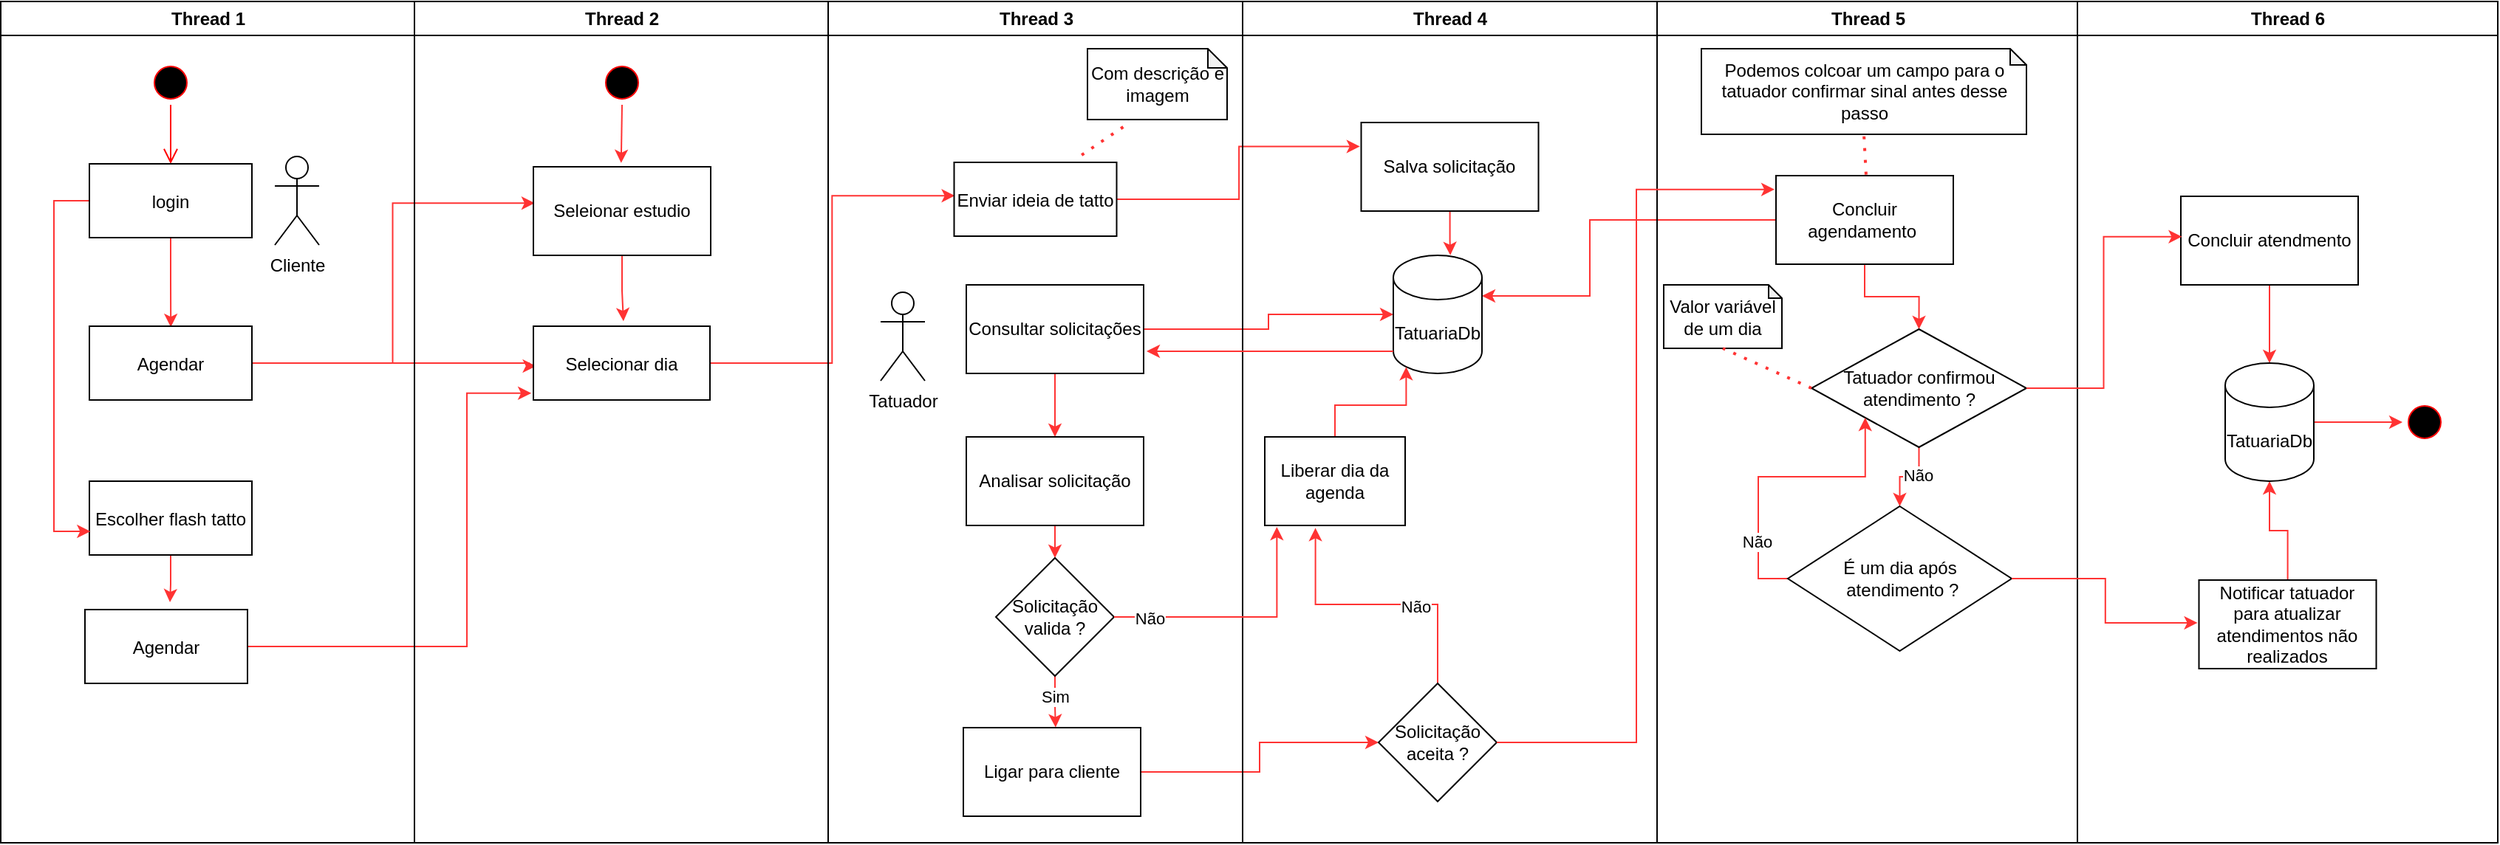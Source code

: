 <mxfile version="20.5.1" type="github">
  <diagram name="Page-1" id="e7e014a7-5840-1c2e-5031-d8a46d1fe8dd">
    <mxGraphModel dx="865" dy="483" grid="1" gridSize="10" guides="1" tooltips="1" connect="1" arrows="1" fold="1" page="1" pageScale="1" pageWidth="1169" pageHeight="826" background="none" math="0" shadow="0">
      <root>
        <mxCell id="0" />
        <mxCell id="1" parent="0" />
        <mxCell id="ztdWmv5zP2fgJ_LVbqPv-54" style="edgeStyle=orthogonalEdgeStyle;rounded=0;orthogonalLoop=1;jettySize=auto;html=1;entryX=-0.012;entryY=0.908;entryDx=0;entryDy=0;entryPerimeter=0;strokeColor=#FF3333;" edge="1" parent="1" source="ztdWmv5zP2fgJ_LVbqPv-52" target="ztdWmv5zP2fgJ_LVbqPv-48">
          <mxGeometry relative="1" as="geometry">
            <Array as="points">
              <mxPoint x="480" y="565" />
              <mxPoint x="480" y="393" />
            </Array>
          </mxGeometry>
        </mxCell>
        <mxCell id="ztdWmv5zP2fgJ_LVbqPv-56" style="edgeStyle=orthogonalEdgeStyle;rounded=0;orthogonalLoop=1;jettySize=auto;html=1;entryX=0.005;entryY=0.452;entryDx=0;entryDy=0;entryPerimeter=0;strokeColor=#FF3333;" edge="1" parent="1" source="ztdWmv5zP2fgJ_LVbqPv-48" target="33">
          <mxGeometry relative="1" as="geometry" />
        </mxCell>
        <mxCell id="ztdWmv5zP2fgJ_LVbqPv-78" style="edgeStyle=orthogonalEdgeStyle;rounded=0;orthogonalLoop=1;jettySize=auto;html=1;entryX=-0.007;entryY=0.27;entryDx=0;entryDy=0;entryPerimeter=0;strokeColor=#FF3333;" edge="1" parent="1" source="33" target="ztdWmv5zP2fgJ_LVbqPv-77">
          <mxGeometry relative="1" as="geometry" />
        </mxCell>
        <mxCell id="ztdWmv5zP2fgJ_LVbqPv-82" style="edgeStyle=orthogonalEdgeStyle;rounded=0;orthogonalLoop=1;jettySize=auto;html=1;entryX=0;entryY=0.5;entryDx=0;entryDy=0;entryPerimeter=0;strokeColor=#FF3333;" edge="1" parent="1" source="ztdWmv5zP2fgJ_LVbqPv-63" target="ztdWmv5zP2fgJ_LVbqPv-76">
          <mxGeometry relative="1" as="geometry" />
        </mxCell>
        <mxCell id="ztdWmv5zP2fgJ_LVbqPv-119" style="edgeStyle=orthogonalEdgeStyle;rounded=0;orthogonalLoop=1;jettySize=auto;html=1;entryX=0;entryY=0.5;entryDx=0;entryDy=0;strokeColor=#FF3333;" edge="1" parent="1" source="ztdWmv5zP2fgJ_LVbqPv-104" target="ztdWmv5zP2fgJ_LVbqPv-96">
          <mxGeometry relative="1" as="geometry" />
        </mxCell>
        <mxCell id="ztdWmv5zP2fgJ_LVbqPv-143" style="edgeStyle=orthogonalEdgeStyle;rounded=0;orthogonalLoop=1;jettySize=auto;html=1;entryX=1;entryY=0;entryDx=0;entryDy=27.5;entryPerimeter=0;strokeColor=#FF3333;" edge="1" parent="1" source="ztdWmv5zP2fgJ_LVbqPv-122" target="ztdWmv5zP2fgJ_LVbqPv-76">
          <mxGeometry relative="1" as="geometry">
            <Array as="points">
              <mxPoint x="1240" y="276" />
              <mxPoint x="1240" y="328" />
            </Array>
          </mxGeometry>
        </mxCell>
        <mxCell id="ztdWmv5zP2fgJ_LVbqPv-51" style="edgeStyle=orthogonalEdgeStyle;rounded=0;orthogonalLoop=1;jettySize=auto;html=1;entryX=0.008;entryY=0.41;entryDx=0;entryDy=0;entryPerimeter=0;strokeColor=#FF3333;" edge="1" parent="1" source="8" target="ztdWmv5zP2fgJ_LVbqPv-41">
          <mxGeometry relative="1" as="geometry" />
        </mxCell>
        <mxCell id="ztdWmv5zP2fgJ_LVbqPv-50" style="edgeStyle=orthogonalEdgeStyle;rounded=0;orthogonalLoop=1;jettySize=auto;html=1;entryX=0.015;entryY=0.54;entryDx=0;entryDy=0;entryPerimeter=0;strokeColor=#FF3333;" edge="1" parent="1" source="8" target="ztdWmv5zP2fgJ_LVbqPv-48">
          <mxGeometry relative="1" as="geometry">
            <Array as="points">
              <mxPoint x="522" y="373" />
              <mxPoint x="522" y="375" />
            </Array>
          </mxGeometry>
        </mxCell>
        <mxCell id="2" value="Thread 1" style="swimlane;whiteSpace=wrap" parent="1" vertex="1">
          <mxGeometry x="164.5" y="128" width="280" height="570" as="geometry" />
        </mxCell>
        <mxCell id="5" value="" style="ellipse;shape=startState;fillColor=#000000;strokeColor=#ff0000;" parent="2" vertex="1">
          <mxGeometry x="100" y="40" width="30" height="30" as="geometry" />
        </mxCell>
        <mxCell id="6" value="" style="edgeStyle=elbowEdgeStyle;elbow=horizontal;verticalAlign=bottom;endArrow=open;endSize=8;strokeColor=#FF0000;endFill=1;rounded=0" parent="2" source="5" target="7" edge="1">
          <mxGeometry x="100" y="40" as="geometry">
            <mxPoint x="115" y="110" as="targetPoint" />
          </mxGeometry>
        </mxCell>
        <mxCell id="ztdWmv5zP2fgJ_LVbqPv-53" style="edgeStyle=orthogonalEdgeStyle;rounded=0;orthogonalLoop=1;jettySize=auto;html=1;entryX=0.523;entryY=-0.1;entryDx=0;entryDy=0;entryPerimeter=0;strokeColor=#FF3333;" edge="1" parent="2" source="10" target="ztdWmv5zP2fgJ_LVbqPv-52">
          <mxGeometry relative="1" as="geometry" />
        </mxCell>
        <mxCell id="10" value="Escolher flash tatto" style="" parent="2" vertex="1">
          <mxGeometry x="60" y="325" width="110" height="50" as="geometry" />
        </mxCell>
        <mxCell id="ztdWmv5zP2fgJ_LVbqPv-44" style="edgeStyle=orthogonalEdgeStyle;rounded=0;orthogonalLoop=1;jettySize=auto;html=1;entryX=0.006;entryY=0.68;entryDx=0;entryDy=0;entryPerimeter=0;strokeColor=#FF3333;" edge="1" parent="2" source="7" target="10">
          <mxGeometry relative="1" as="geometry">
            <Array as="points">
              <mxPoint x="36" y="135" />
              <mxPoint x="36" y="359" />
            </Array>
          </mxGeometry>
        </mxCell>
        <mxCell id="ztdWmv5zP2fgJ_LVbqPv-45" style="edgeStyle=orthogonalEdgeStyle;rounded=0;orthogonalLoop=1;jettySize=auto;html=1;entryX=0.501;entryY=0.012;entryDx=0;entryDy=0;entryPerimeter=0;strokeColor=#FF3333;" edge="1" parent="2" source="7" target="8">
          <mxGeometry relative="1" as="geometry" />
        </mxCell>
        <mxCell id="7" value="login" style="" parent="2" vertex="1">
          <mxGeometry x="60" y="110" width="110" height="50" as="geometry" />
        </mxCell>
        <mxCell id="8" value="Agendar" style="" parent="2" vertex="1">
          <mxGeometry x="60" y="220" width="110" height="50" as="geometry" />
        </mxCell>
        <mxCell id="ztdWmv5zP2fgJ_LVbqPv-52" value="Agendar" style="" vertex="1" parent="2">
          <mxGeometry x="57" y="412" width="110" height="50" as="geometry" />
        </mxCell>
        <mxCell id="ztdWmv5zP2fgJ_LVbqPv-61" value="Cliente" style="shape=umlActor;verticalLabelPosition=bottom;verticalAlign=top;html=1;outlineConnect=0;" vertex="1" parent="2">
          <mxGeometry x="185.5" y="105" width="30" height="60" as="geometry" />
        </mxCell>
        <mxCell id="4" value="Thread 3" style="swimlane;whiteSpace=wrap" parent="1" vertex="1">
          <mxGeometry x="724.5" y="128" width="280.5" height="570" as="geometry" />
        </mxCell>
        <mxCell id="33" value="Enviar ideia de tatto" style="" parent="4" vertex="1">
          <mxGeometry x="85.25" y="109" width="110" height="50" as="geometry" />
        </mxCell>
        <mxCell id="ztdWmv5zP2fgJ_LVbqPv-59" value="" style="endArrow=none;dashed=1;html=1;dashPattern=1 3;strokeWidth=2;rounded=0;strokeColor=#FF3333;entryX=0.78;entryY=-0.092;entryDx=0;entryDy=0;entryPerimeter=0;exitX=0.31;exitY=0.8;exitDx=0;exitDy=0;exitPerimeter=0;" edge="1" parent="4" target="33">
          <mxGeometry width="50" height="50" relative="1" as="geometry">
            <mxPoint x="199.7" y="85" as="sourcePoint" />
            <mxPoint x="205.5" y="272" as="targetPoint" />
          </mxGeometry>
        </mxCell>
        <mxCell id="ztdWmv5zP2fgJ_LVbqPv-62" value="Tatuador" style="shape=umlActor;verticalLabelPosition=bottom;verticalAlign=top;html=1;outlineConnect=0;" vertex="1" parent="4">
          <mxGeometry x="35.5" y="197" width="30" height="60" as="geometry" />
        </mxCell>
        <mxCell id="ztdWmv5zP2fgJ_LVbqPv-86" style="edgeStyle=orthogonalEdgeStyle;rounded=0;orthogonalLoop=1;jettySize=auto;html=1;entryX=0.5;entryY=0;entryDx=0;entryDy=0;entryPerimeter=0;strokeColor=#FF3333;" edge="1" parent="4" source="ztdWmv5zP2fgJ_LVbqPv-63" target="ztdWmv5zP2fgJ_LVbqPv-84">
          <mxGeometry relative="1" as="geometry" />
        </mxCell>
        <mxCell id="ztdWmv5zP2fgJ_LVbqPv-63" value="Consultar solicitações" style="rounded=0;whiteSpace=wrap;html=1;" vertex="1" parent="4">
          <mxGeometry x="93.5" y="192" width="120" height="60" as="geometry" />
        </mxCell>
        <mxCell id="ztdWmv5zP2fgJ_LVbqPv-75" value="Com descrição e imagem" style="shape=note;whiteSpace=wrap;html=1;backgroundOutline=1;darkOpacity=0.05;size=13;" vertex="1" parent="4">
          <mxGeometry x="175.5" y="32" width="94.5" height="48" as="geometry" />
        </mxCell>
        <mxCell id="ztdWmv5zP2fgJ_LVbqPv-106" style="edgeStyle=orthogonalEdgeStyle;rounded=0;orthogonalLoop=1;jettySize=auto;html=1;entryX=0.5;entryY=0;entryDx=0;entryDy=0;strokeColor=#FF3333;" edge="1" parent="4" source="ztdWmv5zP2fgJ_LVbqPv-84" target="ztdWmv5zP2fgJ_LVbqPv-105">
          <mxGeometry relative="1" as="geometry" />
        </mxCell>
        <mxCell id="ztdWmv5zP2fgJ_LVbqPv-84" value="Analisar solicitação" style="rounded=0;whiteSpace=wrap;html=1;" vertex="1" parent="4">
          <mxGeometry x="93.5" y="295" width="120" height="60" as="geometry" />
        </mxCell>
        <mxCell id="ztdWmv5zP2fgJ_LVbqPv-104" value="Ligar para cliente" style="rounded=0;whiteSpace=wrap;html=1;" vertex="1" parent="4">
          <mxGeometry x="91.5" y="492" width="120" height="60" as="geometry" />
        </mxCell>
        <mxCell id="ztdWmv5zP2fgJ_LVbqPv-107" style="edgeStyle=orthogonalEdgeStyle;rounded=0;orthogonalLoop=1;jettySize=auto;html=1;entryX=0.52;entryY=-0.003;entryDx=0;entryDy=0;entryPerimeter=0;strokeColor=#FF3333;" edge="1" parent="4" source="ztdWmv5zP2fgJ_LVbqPv-105" target="ztdWmv5zP2fgJ_LVbqPv-104">
          <mxGeometry relative="1" as="geometry" />
        </mxCell>
        <mxCell id="ztdWmv5zP2fgJ_LVbqPv-108" value="Sim" style="edgeLabel;html=1;align=center;verticalAlign=middle;resizable=0;points=[];" vertex="1" connectable="0" parent="ztdWmv5zP2fgJ_LVbqPv-107">
          <mxGeometry x="-0.203" relative="1" as="geometry">
            <mxPoint as="offset" />
          </mxGeometry>
        </mxCell>
        <mxCell id="ztdWmv5zP2fgJ_LVbqPv-105" value="Solicitação valida ?" style="rhombus;whiteSpace=wrap;html=1;" vertex="1" parent="4">
          <mxGeometry x="113.5" y="377" width="80" height="80" as="geometry" />
        </mxCell>
        <mxCell id="3" value="Thread 2" style="swimlane;whiteSpace=wrap" parent="1" vertex="1">
          <mxGeometry x="444.5" y="128" width="280" height="570" as="geometry">
            <mxRectangle x="444.5" y="128" width="90" height="30" as="alternateBounds" />
          </mxGeometry>
        </mxCell>
        <mxCell id="ztdWmv5zP2fgJ_LVbqPv-60" style="edgeStyle=orthogonalEdgeStyle;rounded=0;orthogonalLoop=1;jettySize=auto;html=1;exitX=0.5;exitY=1;exitDx=0;exitDy=0;entryX=0.495;entryY=-0.043;entryDx=0;entryDy=0;entryPerimeter=0;strokeColor=#FF3333;" edge="1" parent="3" source="13" target="ztdWmv5zP2fgJ_LVbqPv-41">
          <mxGeometry relative="1" as="geometry" />
        </mxCell>
        <mxCell id="13" value="" style="ellipse;shape=startState;fillColor=#000000;strokeColor=#ff0000;" parent="3" vertex="1">
          <mxGeometry x="125.5" y="40" width="30" height="30" as="geometry" />
        </mxCell>
        <mxCell id="ztdWmv5zP2fgJ_LVbqPv-55" style="edgeStyle=orthogonalEdgeStyle;rounded=0;orthogonalLoop=1;jettySize=auto;html=1;entryX=0.51;entryY=-0.068;entryDx=0;entryDy=0;entryPerimeter=0;strokeColor=#FF3333;" edge="1" parent="3" source="ztdWmv5zP2fgJ_LVbqPv-41" target="ztdWmv5zP2fgJ_LVbqPv-48">
          <mxGeometry relative="1" as="geometry" />
        </mxCell>
        <mxCell id="ztdWmv5zP2fgJ_LVbqPv-41" value="Seleionar estudio" style="rounded=0;whiteSpace=wrap;html=1;" vertex="1" parent="3">
          <mxGeometry x="80.5" y="112" width="120" height="60" as="geometry" />
        </mxCell>
        <mxCell id="ztdWmv5zP2fgJ_LVbqPv-48" value="Selecionar dia" style="" vertex="1" parent="3">
          <mxGeometry x="80.5" y="220" width="119.5" height="50" as="geometry" />
        </mxCell>
        <mxCell id="ztdWmv5zP2fgJ_LVbqPv-66" value="Thread 4" style="swimlane;whiteSpace=wrap" vertex="1" parent="1">
          <mxGeometry x="1005" y="128" width="280.5" height="570" as="geometry" />
        </mxCell>
        <mxCell id="ztdWmv5zP2fgJ_LVbqPv-76" value="TatuariaDb" style="shape=cylinder3;whiteSpace=wrap;html=1;boundedLbl=1;backgroundOutline=1;size=15;" vertex="1" parent="ztdWmv5zP2fgJ_LVbqPv-66">
          <mxGeometry x="102" y="172" width="60" height="80" as="geometry" />
        </mxCell>
        <mxCell id="ztdWmv5zP2fgJ_LVbqPv-79" style="edgeStyle=orthogonalEdgeStyle;rounded=0;orthogonalLoop=1;jettySize=auto;html=1;entryX=0.643;entryY=-0.002;entryDx=0;entryDy=0;entryPerimeter=0;strokeColor=#FF3333;" edge="1" parent="ztdWmv5zP2fgJ_LVbqPv-66" source="ztdWmv5zP2fgJ_LVbqPv-77" target="ztdWmv5zP2fgJ_LVbqPv-76">
          <mxGeometry relative="1" as="geometry" />
        </mxCell>
        <mxCell id="ztdWmv5zP2fgJ_LVbqPv-77" value="Salva solicitação" style="rounded=0;whiteSpace=wrap;html=1;" vertex="1" parent="ztdWmv5zP2fgJ_LVbqPv-66">
          <mxGeometry x="80.25" y="82" width="120" height="60" as="geometry" />
        </mxCell>
        <mxCell id="ztdWmv5zP2fgJ_LVbqPv-120" style="edgeStyle=orthogonalEdgeStyle;rounded=0;orthogonalLoop=1;jettySize=auto;html=1;exitX=0.5;exitY=0;exitDx=0;exitDy=0;entryX=0.361;entryY=1.028;entryDx=0;entryDy=0;entryPerimeter=0;strokeColor=#FF3333;" edge="1" parent="ztdWmv5zP2fgJ_LVbqPv-66" source="ztdWmv5zP2fgJ_LVbqPv-96" target="ztdWmv5zP2fgJ_LVbqPv-115">
          <mxGeometry relative="1" as="geometry" />
        </mxCell>
        <mxCell id="ztdWmv5zP2fgJ_LVbqPv-121" value="Não" style="edgeLabel;html=1;align=center;verticalAlign=middle;resizable=0;points=[];" vertex="1" connectable="0" parent="ztdWmv5zP2fgJ_LVbqPv-120">
          <mxGeometry x="-0.266" y="1" relative="1" as="geometry">
            <mxPoint as="offset" />
          </mxGeometry>
        </mxCell>
        <mxCell id="ztdWmv5zP2fgJ_LVbqPv-96" value="Solicitação aceita ?" style="rhombus;whiteSpace=wrap;html=1;" vertex="1" parent="ztdWmv5zP2fgJ_LVbqPv-66">
          <mxGeometry x="92" y="462" width="80" height="80" as="geometry" />
        </mxCell>
        <mxCell id="ztdWmv5zP2fgJ_LVbqPv-117" style="edgeStyle=orthogonalEdgeStyle;rounded=0;orthogonalLoop=1;jettySize=auto;html=1;entryX=0.145;entryY=1;entryDx=0;entryDy=-4.35;entryPerimeter=0;strokeColor=#FF3333;" edge="1" parent="ztdWmv5zP2fgJ_LVbqPv-66" source="ztdWmv5zP2fgJ_LVbqPv-115" target="ztdWmv5zP2fgJ_LVbqPv-76">
          <mxGeometry relative="1" as="geometry" />
        </mxCell>
        <mxCell id="ztdWmv5zP2fgJ_LVbqPv-115" value="Liberar dia da agenda" style="rounded=0;whiteSpace=wrap;html=1;" vertex="1" parent="ztdWmv5zP2fgJ_LVbqPv-66">
          <mxGeometry x="15" y="295" width="95" height="60" as="geometry" />
        </mxCell>
        <mxCell id="ztdWmv5zP2fgJ_LVbqPv-94" style="edgeStyle=orthogonalEdgeStyle;rounded=0;orthogonalLoop=1;jettySize=auto;html=1;exitX=0;exitY=1;exitDx=0;exitDy=-15;exitPerimeter=0;strokeColor=#FF3333;" edge="1" parent="1" source="ztdWmv5zP2fgJ_LVbqPv-76">
          <mxGeometry relative="1" as="geometry">
            <mxPoint x="940" y="365" as="targetPoint" />
          </mxGeometry>
        </mxCell>
        <mxCell id="ztdWmv5zP2fgJ_LVbqPv-98" value="Thread 5" style="swimlane;whiteSpace=wrap" vertex="1" parent="1">
          <mxGeometry x="1285.5" y="128" width="284.5" height="570" as="geometry" />
        </mxCell>
        <mxCell id="ztdWmv5zP2fgJ_LVbqPv-130" style="edgeStyle=orthogonalEdgeStyle;rounded=0;orthogonalLoop=1;jettySize=auto;html=1;entryX=0.5;entryY=0;entryDx=0;entryDy=0;strokeColor=#FF3333;" edge="1" parent="ztdWmv5zP2fgJ_LVbqPv-98" source="ztdWmv5zP2fgJ_LVbqPv-122" target="ztdWmv5zP2fgJ_LVbqPv-127">
          <mxGeometry relative="1" as="geometry" />
        </mxCell>
        <mxCell id="ztdWmv5zP2fgJ_LVbqPv-122" value="Concluir agendamento&amp;nbsp;" style="rounded=0;whiteSpace=wrap;html=1;" vertex="1" parent="ztdWmv5zP2fgJ_LVbqPv-98">
          <mxGeometry x="80.5" y="118" width="120" height="60" as="geometry" />
        </mxCell>
        <mxCell id="ztdWmv5zP2fgJ_LVbqPv-124" value="Podemos colcoar um campo para o tatuador confirmar sinal antes desse passo" style="shape=note;whiteSpace=wrap;html=1;backgroundOutline=1;darkOpacity=0.05;size=11;" vertex="1" parent="ztdWmv5zP2fgJ_LVbqPv-98">
          <mxGeometry x="30" y="32" width="220" height="58" as="geometry" />
        </mxCell>
        <mxCell id="ztdWmv5zP2fgJ_LVbqPv-125" value="" style="endArrow=none;dashed=1;html=1;dashPattern=1 3;strokeWidth=2;rounded=0;strokeColor=#FF3333;entryX=0.5;entryY=1;entryDx=0;entryDy=0;entryPerimeter=0;exitX=0.508;exitY=-0.011;exitDx=0;exitDy=0;exitPerimeter=0;" edge="1" parent="ztdWmv5zP2fgJ_LVbqPv-98" source="ztdWmv5zP2fgJ_LVbqPv-122" target="ztdWmv5zP2fgJ_LVbqPv-124">
          <mxGeometry width="50" height="50" relative="1" as="geometry">
            <mxPoint x="154.5" y="132" as="sourcePoint" />
            <mxPoint x="204.5" y="82" as="targetPoint" />
          </mxGeometry>
        </mxCell>
        <mxCell id="ztdWmv5zP2fgJ_LVbqPv-146" value="" style="edgeStyle=orthogonalEdgeStyle;rounded=0;orthogonalLoop=1;jettySize=auto;html=1;strokeColor=#FF3333;" edge="1" parent="ztdWmv5zP2fgJ_LVbqPv-98" source="ztdWmv5zP2fgJ_LVbqPv-127" target="ztdWmv5zP2fgJ_LVbqPv-144">
          <mxGeometry relative="1" as="geometry" />
        </mxCell>
        <mxCell id="ztdWmv5zP2fgJ_LVbqPv-148" value="Não" style="edgeLabel;html=1;align=center;verticalAlign=middle;resizable=0;points=[];" vertex="1" connectable="0" parent="ztdWmv5zP2fgJ_LVbqPv-146">
          <mxGeometry x="-0.286" y="-1" relative="1" as="geometry">
            <mxPoint as="offset" />
          </mxGeometry>
        </mxCell>
        <mxCell id="ztdWmv5zP2fgJ_LVbqPv-127" value="Tatuador confirmou atendimento ?" style="rhombus;whiteSpace=wrap;html=1;" vertex="1" parent="ztdWmv5zP2fgJ_LVbqPv-98">
          <mxGeometry x="104.5" y="222" width="145.5" height="80" as="geometry" />
        </mxCell>
        <mxCell id="ztdWmv5zP2fgJ_LVbqPv-128" value="Valor variável de um dia" style="shape=note;whiteSpace=wrap;html=1;backgroundOutline=1;darkOpacity=0.05;size=9;" vertex="1" parent="ztdWmv5zP2fgJ_LVbqPv-98">
          <mxGeometry x="4.5" y="192" width="80" height="43" as="geometry" />
        </mxCell>
        <mxCell id="ztdWmv5zP2fgJ_LVbqPv-129" value="" style="endArrow=none;dashed=1;html=1;dashPattern=1 3;strokeWidth=2;rounded=0;strokeColor=#FF3333;entryX=0.5;entryY=1;entryDx=0;entryDy=0;entryPerimeter=0;exitX=0;exitY=0.5;exitDx=0;exitDy=0;" edge="1" parent="ztdWmv5zP2fgJ_LVbqPv-98" source="ztdWmv5zP2fgJ_LVbqPv-127" target="ztdWmv5zP2fgJ_LVbqPv-128">
          <mxGeometry width="50" height="50" relative="1" as="geometry">
            <mxPoint x="44.5" y="312" as="sourcePoint" />
            <mxPoint x="94.5" y="262" as="targetPoint" />
          </mxGeometry>
        </mxCell>
        <mxCell id="ztdWmv5zP2fgJ_LVbqPv-145" style="edgeStyle=orthogonalEdgeStyle;rounded=0;orthogonalLoop=1;jettySize=auto;html=1;entryX=0;entryY=1;entryDx=0;entryDy=0;strokeColor=#FF3333;exitX=0;exitY=0.5;exitDx=0;exitDy=0;" edge="1" parent="ztdWmv5zP2fgJ_LVbqPv-98" source="ztdWmv5zP2fgJ_LVbqPv-144" target="ztdWmv5zP2fgJ_LVbqPv-127">
          <mxGeometry relative="1" as="geometry" />
        </mxCell>
        <mxCell id="ztdWmv5zP2fgJ_LVbqPv-147" value="Não" style="edgeLabel;html=1;align=center;verticalAlign=middle;resizable=0;points=[];" vertex="1" connectable="0" parent="ztdWmv5zP2fgJ_LVbqPv-145">
          <mxGeometry x="-0.555" y="1" relative="1" as="geometry">
            <mxPoint as="offset" />
          </mxGeometry>
        </mxCell>
        <mxCell id="ztdWmv5zP2fgJ_LVbqPv-144" value="É um dia após&lt;br&gt;&amp;nbsp;atendimento ?" style="rhombus;whiteSpace=wrap;html=1;" vertex="1" parent="ztdWmv5zP2fgJ_LVbqPv-98">
          <mxGeometry x="88.5" y="342" width="151.5" height="98" as="geometry" />
        </mxCell>
        <mxCell id="ztdWmv5zP2fgJ_LVbqPv-116" style="edgeStyle=orthogonalEdgeStyle;rounded=0;orthogonalLoop=1;jettySize=auto;html=1;entryX=0.086;entryY=1.017;entryDx=0;entryDy=0;entryPerimeter=0;strokeColor=#FF3333;" edge="1" parent="1" source="ztdWmv5zP2fgJ_LVbqPv-105" target="ztdWmv5zP2fgJ_LVbqPv-115">
          <mxGeometry relative="1" as="geometry" />
        </mxCell>
        <mxCell id="ztdWmv5zP2fgJ_LVbqPv-118" value="Não" style="edgeLabel;html=1;align=center;verticalAlign=middle;resizable=0;points=[];" vertex="1" connectable="0" parent="ztdWmv5zP2fgJ_LVbqPv-116">
          <mxGeometry x="-0.725" y="-1" relative="1" as="geometry">
            <mxPoint as="offset" />
          </mxGeometry>
        </mxCell>
        <mxCell id="ztdWmv5zP2fgJ_LVbqPv-123" style="edgeStyle=orthogonalEdgeStyle;rounded=0;orthogonalLoop=1;jettySize=auto;html=1;entryX=-0.008;entryY=0.156;entryDx=0;entryDy=0;entryPerimeter=0;strokeColor=#FF3333;" edge="1" parent="1" source="ztdWmv5zP2fgJ_LVbqPv-96" target="ztdWmv5zP2fgJ_LVbqPv-122">
          <mxGeometry relative="1" as="geometry" />
        </mxCell>
        <mxCell id="ztdWmv5zP2fgJ_LVbqPv-133" value="Thread 6" style="swimlane;whiteSpace=wrap" vertex="1" parent="1">
          <mxGeometry x="1570" y="128" width="284.5" height="570" as="geometry" />
        </mxCell>
        <mxCell id="ztdWmv5zP2fgJ_LVbqPv-154" style="edgeStyle=orthogonalEdgeStyle;rounded=0;orthogonalLoop=1;jettySize=auto;html=1;entryX=0.5;entryY=0;entryDx=0;entryDy=0;entryPerimeter=0;strokeColor=#FF3333;" edge="1" parent="ztdWmv5zP2fgJ_LVbqPv-133" source="ztdWmv5zP2fgJ_LVbqPv-131" target="ztdWmv5zP2fgJ_LVbqPv-153">
          <mxGeometry relative="1" as="geometry" />
        </mxCell>
        <mxCell id="ztdWmv5zP2fgJ_LVbqPv-131" value="Concluir atendmento" style="whiteSpace=wrap;html=1;" vertex="1" parent="ztdWmv5zP2fgJ_LVbqPv-133">
          <mxGeometry x="70" y="132" width="120" height="60" as="geometry" />
        </mxCell>
        <mxCell id="ztdWmv5zP2fgJ_LVbqPv-155" style="edgeStyle=orthogonalEdgeStyle;rounded=0;orthogonalLoop=1;jettySize=auto;html=1;entryX=0.5;entryY=1;entryDx=0;entryDy=0;entryPerimeter=0;strokeColor=#FF3333;" edge="1" parent="ztdWmv5zP2fgJ_LVbqPv-133" source="ztdWmv5zP2fgJ_LVbqPv-151" target="ztdWmv5zP2fgJ_LVbqPv-153">
          <mxGeometry relative="1" as="geometry" />
        </mxCell>
        <mxCell id="ztdWmv5zP2fgJ_LVbqPv-151" value="Notificar tatuador para atualizar atendimentos não realizados" style="rounded=0;whiteSpace=wrap;html=1;" vertex="1" parent="ztdWmv5zP2fgJ_LVbqPv-133">
          <mxGeometry x="82.25" y="392" width="120" height="60" as="geometry" />
        </mxCell>
        <mxCell id="ztdWmv5zP2fgJ_LVbqPv-157" style="edgeStyle=orthogonalEdgeStyle;rounded=0;orthogonalLoop=1;jettySize=auto;html=1;entryX=0;entryY=0.5;entryDx=0;entryDy=0;strokeColor=#FF3333;" edge="1" parent="ztdWmv5zP2fgJ_LVbqPv-133" source="ztdWmv5zP2fgJ_LVbqPv-153" target="ztdWmv5zP2fgJ_LVbqPv-156">
          <mxGeometry relative="1" as="geometry" />
        </mxCell>
        <mxCell id="ztdWmv5zP2fgJ_LVbqPv-153" value="TatuariaDb" style="shape=cylinder3;whiteSpace=wrap;html=1;boundedLbl=1;backgroundOutline=1;size=15;" vertex="1" parent="ztdWmv5zP2fgJ_LVbqPv-133">
          <mxGeometry x="100" y="245" width="60" height="80" as="geometry" />
        </mxCell>
        <mxCell id="ztdWmv5zP2fgJ_LVbqPv-156" value="" style="ellipse;shape=startState;fillColor=#000000;strokeColor=#ff0000;" vertex="1" parent="ztdWmv5zP2fgJ_LVbqPv-133">
          <mxGeometry x="220" y="270" width="30" height="30" as="geometry" />
        </mxCell>
        <mxCell id="ztdWmv5zP2fgJ_LVbqPv-150" style="edgeStyle=orthogonalEdgeStyle;rounded=0;orthogonalLoop=1;jettySize=auto;html=1;strokeColor=#FF3333;entryX=-0.008;entryY=0.483;entryDx=0;entryDy=0;entryPerimeter=0;" edge="1" parent="1" source="ztdWmv5zP2fgJ_LVbqPv-144" target="ztdWmv5zP2fgJ_LVbqPv-151">
          <mxGeometry relative="1" as="geometry">
            <mxPoint x="1614" y="519.0" as="targetPoint" />
          </mxGeometry>
        </mxCell>
        <mxCell id="ztdWmv5zP2fgJ_LVbqPv-152" style="edgeStyle=orthogonalEdgeStyle;rounded=0;orthogonalLoop=1;jettySize=auto;html=1;entryX=0.006;entryY=0.456;entryDx=0;entryDy=0;entryPerimeter=0;strokeColor=#FF3333;" edge="1" parent="1" source="ztdWmv5zP2fgJ_LVbqPv-127" target="ztdWmv5zP2fgJ_LVbqPv-131">
          <mxGeometry relative="1" as="geometry" />
        </mxCell>
      </root>
    </mxGraphModel>
  </diagram>
</mxfile>
